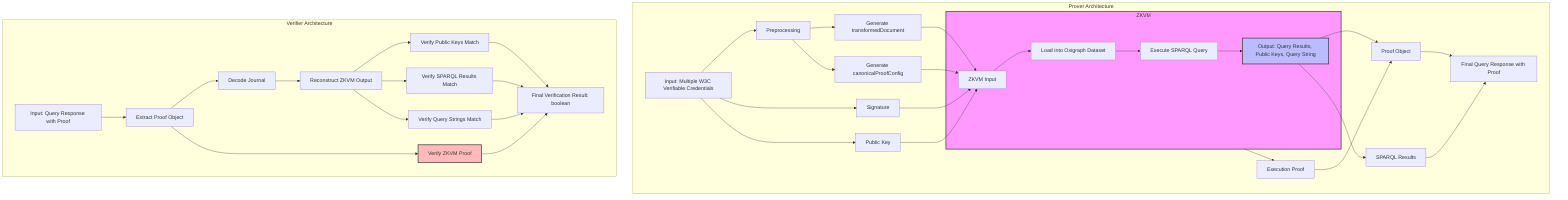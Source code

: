 graph TD
    subgraph Prover Architecture
        A[Input: Multiple W3C Verifiable Credentials] --> B[Preprocessing]
        A[Input: Multiple W3C Verifiable Credentials] --> AA[Signature]
        A[Input: Multiple W3C Verifiable Credentials] --> AB[Public Key]
        B --> C[Generate transformedDocument]
        B --> D[Generate canonicalProofConfig]
        C --> E[ZKVM Input]
        D --> E
        AA --> E
        AB --> E
        
        subgraph ZKVM
            E --> F[Load into Oxigraph Dataset]
            F --> G[Execute SPARQL Query]
            G --> H[Output: Query Results, Public Keys, Query String]
        end
        
        ZKVM --> II[Execution Proof]
        H --> I[Proof Object]
        H --> IJ[SPARQL Results]
        II --> I
        I --> J[Final Query Response with Proof]
        IJ --> J
    end

    subgraph Verifier Architecture
        K[Input: Query Response with Proof] --> L[Extract Proof Object]
        L --> M[Decode Journal]
        M --> N[Reconstruct ZKVM Output]
        N --> O[Verify Public Keys Match]
        N --> P[Verify SPARQL Results Match]
        N --> Q[Verify Query Strings Match]
        L --> R[Verify ZKVM Proof]
        O --> S[Final Verification Result: boolean]
        P --> S
        Q --> S
        R --> S
    end

    style ZKVM fill:#f9f,stroke:#333,stroke-width:2px
    style H fill:#bbf,stroke:#333,stroke-width:2px
    style R fill:#fbb,stroke:#333,stroke-width:2px